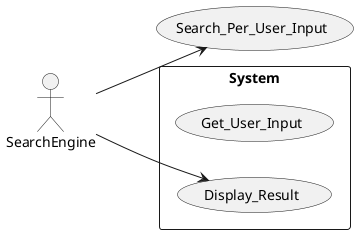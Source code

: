 @startuml searchengine
left to right direction
actor SearchEngine
rectangle "System" as system {
  (Get_User_Input)
  (Display_Result)
}
SearchEngine --> (Search_Per_User_Input)
SearchEngine --> (Display_Result)
@enduml